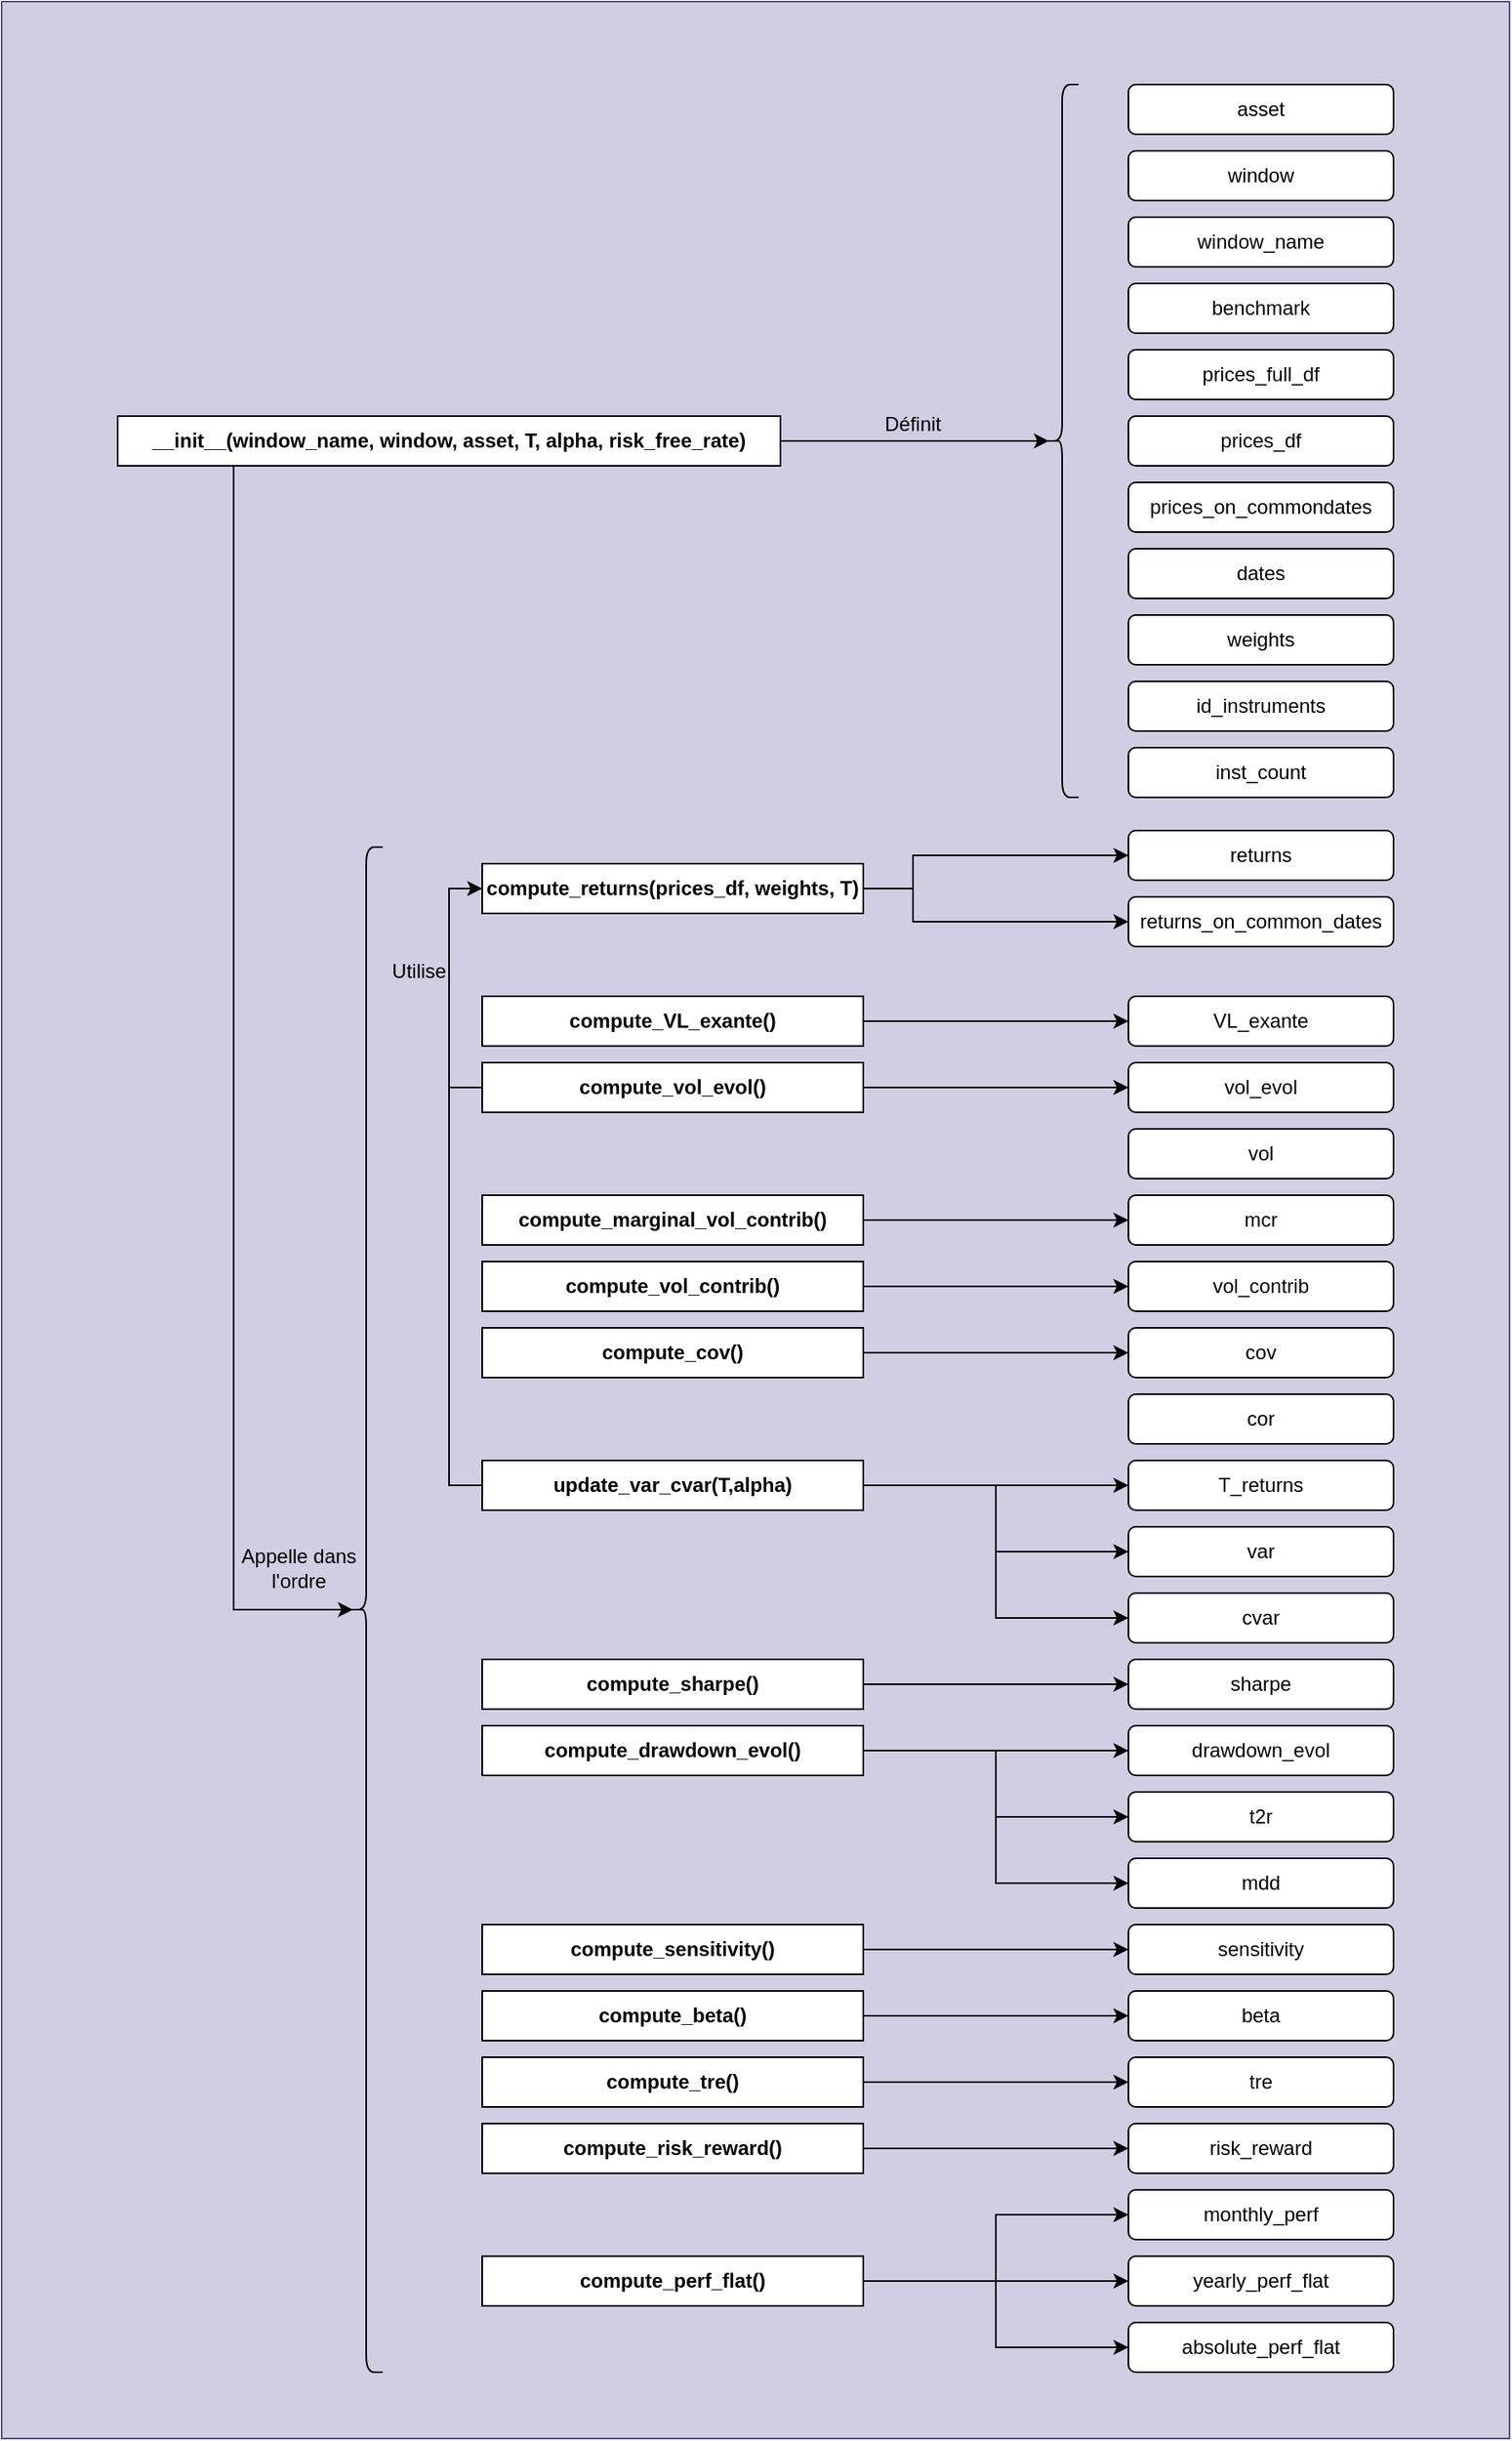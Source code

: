 <mxfile version="27.2.0">
  <diagram name="Page-1" id="DtPXHkyASpwX7tVZuU44">
    <mxGraphModel dx="2495" dy="2143" grid="1" gridSize="10" guides="1" tooltips="1" connect="1" arrows="1" fold="1" page="1" pageScale="1" pageWidth="827" pageHeight="1169" math="0" shadow="0">
      <root>
        <mxCell id="0" />
        <mxCell id="1" parent="0" />
        <mxCell id="JPcvBMSAecQYECdPvhLH-1" value="" style="rounded=0;whiteSpace=wrap;html=1;fillColor=#d0cee2;strokeColor=#56517e;movable=0;resizable=0;rotatable=0;deletable=0;editable=0;locked=1;connectable=0;" vertex="1" parent="1">
          <mxGeometry x="-270" y="-330" width="910" height="1470" as="geometry" />
        </mxCell>
        <mxCell id="JPcvBMSAecQYECdPvhLH-55" style="edgeStyle=orthogonalEdgeStyle;rounded=0;orthogonalLoop=1;jettySize=auto;html=1;entryX=0;entryY=0.5;entryDx=0;entryDy=0;" edge="1" parent="1" source="JPcvBMSAecQYECdPvhLH-3" target="JPcvBMSAecQYECdPvhLH-26">
          <mxGeometry relative="1" as="geometry">
            <Array as="points">
              <mxPoint x="280" y="205" />
              <mxPoint x="280" y="185" />
            </Array>
          </mxGeometry>
        </mxCell>
        <mxCell id="JPcvBMSAecQYECdPvhLH-56" style="edgeStyle=orthogonalEdgeStyle;rounded=0;orthogonalLoop=1;jettySize=auto;html=1;entryX=0;entryY=0.5;entryDx=0;entryDy=0;" edge="1" parent="1" source="JPcvBMSAecQYECdPvhLH-3" target="JPcvBMSAecQYECdPvhLH-27">
          <mxGeometry relative="1" as="geometry">
            <mxPoint x="410" y="220" as="targetPoint" />
            <Array as="points">
              <mxPoint x="280" y="205" />
              <mxPoint x="280" y="225" />
            </Array>
          </mxGeometry>
        </mxCell>
        <mxCell id="JPcvBMSAecQYECdPvhLH-3" value="&lt;b&gt;compute_returns(prices_df, weights, T)&lt;/b&gt;" style="rounded=0;whiteSpace=wrap;html=1;" vertex="1" parent="1">
          <mxGeometry x="20" y="190" width="230" height="30" as="geometry" />
        </mxCell>
        <mxCell id="JPcvBMSAecQYECdPvhLH-51" style="edgeStyle=orthogonalEdgeStyle;rounded=0;orthogonalLoop=1;jettySize=auto;html=1;entryX=0;entryY=0.5;entryDx=0;entryDy=0;" edge="1" parent="1" source="JPcvBMSAecQYECdPvhLH-4" target="JPcvBMSAecQYECdPvhLH-28">
          <mxGeometry relative="1" as="geometry" />
        </mxCell>
        <mxCell id="JPcvBMSAecQYECdPvhLH-4" value="&lt;b&gt;compute_VL_exante()&lt;/b&gt;" style="rounded=0;whiteSpace=wrap;html=1;" vertex="1" parent="1">
          <mxGeometry x="20" y="270" width="230" height="30" as="geometry" />
        </mxCell>
        <mxCell id="JPcvBMSAecQYECdPvhLH-25" style="edgeStyle=orthogonalEdgeStyle;rounded=0;orthogonalLoop=1;jettySize=auto;html=1;endArrow=none;endFill=0;" edge="1" parent="1" source="JPcvBMSAecQYECdPvhLH-5">
          <mxGeometry relative="1" as="geometry">
            <mxPoint y="285" as="targetPoint" />
          </mxGeometry>
        </mxCell>
        <mxCell id="JPcvBMSAecQYECdPvhLH-52" style="edgeStyle=orthogonalEdgeStyle;rounded=0;orthogonalLoop=1;jettySize=auto;html=1;entryX=0;entryY=0.5;entryDx=0;entryDy=0;" edge="1" parent="1" source="JPcvBMSAecQYECdPvhLH-5" target="JPcvBMSAecQYECdPvhLH-32">
          <mxGeometry relative="1" as="geometry" />
        </mxCell>
        <mxCell id="JPcvBMSAecQYECdPvhLH-5" value="&lt;b&gt;compute_vol_evol()&lt;/b&gt;" style="rounded=0;whiteSpace=wrap;html=1;" vertex="1" parent="1">
          <mxGeometry x="20" y="310" width="230" height="30" as="geometry" />
        </mxCell>
        <mxCell id="JPcvBMSAecQYECdPvhLH-79" style="edgeStyle=orthogonalEdgeStyle;rounded=0;orthogonalLoop=1;jettySize=auto;html=1;entryX=0;entryY=0.5;entryDx=0;entryDy=0;" edge="1" parent="1" source="JPcvBMSAecQYECdPvhLH-6" target="JPcvBMSAecQYECdPvhLH-33">
          <mxGeometry relative="1" as="geometry" />
        </mxCell>
        <mxCell id="JPcvBMSAecQYECdPvhLH-6" value="&lt;b&gt;compute_marginal_vol_contrib()&lt;/b&gt;" style="rounded=0;whiteSpace=wrap;html=1;" vertex="1" parent="1">
          <mxGeometry x="20" y="390" width="230" height="30" as="geometry" />
        </mxCell>
        <mxCell id="JPcvBMSAecQYECdPvhLH-80" style="edgeStyle=orthogonalEdgeStyle;rounded=0;orthogonalLoop=1;jettySize=auto;html=1;" edge="1" parent="1" source="JPcvBMSAecQYECdPvhLH-7">
          <mxGeometry relative="1" as="geometry">
            <mxPoint x="410" y="445.0" as="targetPoint" />
          </mxGeometry>
        </mxCell>
        <mxCell id="JPcvBMSAecQYECdPvhLH-7" value="&lt;b&gt;compute_vol_contrib()&lt;/b&gt;" style="rounded=0;whiteSpace=wrap;html=1;" vertex="1" parent="1">
          <mxGeometry x="20" y="430" width="230" height="30" as="geometry" />
        </mxCell>
        <mxCell id="JPcvBMSAecQYECdPvhLH-66" style="edgeStyle=orthogonalEdgeStyle;rounded=0;orthogonalLoop=1;jettySize=auto;html=1;entryX=0;entryY=0.5;entryDx=0;entryDy=0;" edge="1" parent="1" source="JPcvBMSAecQYECdPvhLH-8" target="JPcvBMSAecQYECdPvhLH-35">
          <mxGeometry relative="1" as="geometry" />
        </mxCell>
        <mxCell id="JPcvBMSAecQYECdPvhLH-67" style="edgeStyle=orthogonalEdgeStyle;rounded=0;orthogonalLoop=1;jettySize=auto;html=1;entryX=0;entryY=0.5;entryDx=0;entryDy=0;" edge="1" parent="1" source="JPcvBMSAecQYECdPvhLH-8" target="JPcvBMSAecQYECdPvhLH-62">
          <mxGeometry relative="1" as="geometry" />
        </mxCell>
        <mxCell id="JPcvBMSAecQYECdPvhLH-68" style="edgeStyle=orthogonalEdgeStyle;rounded=0;orthogonalLoop=1;jettySize=auto;html=1;entryX=0;entryY=0.5;entryDx=0;entryDy=0;" edge="1" parent="1" source="JPcvBMSAecQYECdPvhLH-8" target="JPcvBMSAecQYECdPvhLH-61">
          <mxGeometry relative="1" as="geometry" />
        </mxCell>
        <mxCell id="JPcvBMSAecQYECdPvhLH-8" value="&lt;b&gt;update_var_cvar(T,alpha)&lt;/b&gt;" style="rounded=0;whiteSpace=wrap;html=1;" vertex="1" parent="1">
          <mxGeometry x="20" y="550" width="230" height="30" as="geometry" />
        </mxCell>
        <mxCell id="JPcvBMSAecQYECdPvhLH-70" style="edgeStyle=orthogonalEdgeStyle;rounded=0;orthogonalLoop=1;jettySize=auto;html=1;entryX=0;entryY=0.5;entryDx=0;entryDy=0;" edge="1" parent="1" source="JPcvBMSAecQYECdPvhLH-9" target="JPcvBMSAecQYECdPvhLH-69">
          <mxGeometry relative="1" as="geometry" />
        </mxCell>
        <mxCell id="JPcvBMSAecQYECdPvhLH-9" value="&lt;b&gt;compute_sharpe()&lt;/b&gt;" style="rounded=0;whiteSpace=wrap;html=1;" vertex="1" parent="1">
          <mxGeometry x="20" y="670" width="230" height="30" as="geometry" />
        </mxCell>
        <mxCell id="JPcvBMSAecQYECdPvhLH-71" style="edgeStyle=orthogonalEdgeStyle;rounded=0;orthogonalLoop=1;jettySize=auto;html=1;entryX=0;entryY=0.5;entryDx=0;entryDy=0;" edge="1" parent="1" source="JPcvBMSAecQYECdPvhLH-10" target="JPcvBMSAecQYECdPvhLH-37">
          <mxGeometry relative="1" as="geometry" />
        </mxCell>
        <mxCell id="JPcvBMSAecQYECdPvhLH-72" style="edgeStyle=orthogonalEdgeStyle;rounded=0;orthogonalLoop=1;jettySize=auto;html=1;entryX=0;entryY=0.5;entryDx=0;entryDy=0;" edge="1" parent="1" source="JPcvBMSAecQYECdPvhLH-10" target="JPcvBMSAecQYECdPvhLH-38">
          <mxGeometry relative="1" as="geometry">
            <Array as="points">
              <mxPoint x="330" y="725" />
              <mxPoint x="330" y="765" />
            </Array>
          </mxGeometry>
        </mxCell>
        <mxCell id="JPcvBMSAecQYECdPvhLH-81" style="edgeStyle=orthogonalEdgeStyle;rounded=0;orthogonalLoop=1;jettySize=auto;html=1;entryX=0;entryY=0.5;entryDx=0;entryDy=0;" edge="1" parent="1" source="JPcvBMSAecQYECdPvhLH-10" target="JPcvBMSAecQYECdPvhLH-39">
          <mxGeometry relative="1" as="geometry" />
        </mxCell>
        <mxCell id="JPcvBMSAecQYECdPvhLH-10" value="&lt;b&gt;compute_drawdown_evol()&lt;/b&gt;" style="rounded=0;whiteSpace=wrap;html=1;" vertex="1" parent="1">
          <mxGeometry x="20" y="710" width="230" height="30" as="geometry" />
        </mxCell>
        <mxCell id="JPcvBMSAecQYECdPvhLH-74" style="edgeStyle=orthogonalEdgeStyle;rounded=0;orthogonalLoop=1;jettySize=auto;html=1;" edge="1" parent="1" source="JPcvBMSAecQYECdPvhLH-11">
          <mxGeometry relative="1" as="geometry">
            <mxPoint x="410" y="845" as="targetPoint" />
          </mxGeometry>
        </mxCell>
        <mxCell id="JPcvBMSAecQYECdPvhLH-11" value="&lt;b&gt;compute_sensitivity()&lt;/b&gt;" style="rounded=0;whiteSpace=wrap;html=1;" vertex="1" parent="1">
          <mxGeometry x="20" y="830" width="230" height="30" as="geometry" />
        </mxCell>
        <mxCell id="JPcvBMSAecQYECdPvhLH-75" style="edgeStyle=orthogonalEdgeStyle;rounded=0;orthogonalLoop=1;jettySize=auto;html=1;" edge="1" parent="1" source="JPcvBMSAecQYECdPvhLH-12">
          <mxGeometry relative="1" as="geometry">
            <mxPoint x="410" y="885" as="targetPoint" />
          </mxGeometry>
        </mxCell>
        <mxCell id="JPcvBMSAecQYECdPvhLH-12" value="&lt;b&gt;compute_beta()&lt;/b&gt;" style="rounded=0;whiteSpace=wrap;html=1;" vertex="1" parent="1">
          <mxGeometry x="20" y="870" width="230" height="30" as="geometry" />
        </mxCell>
        <mxCell id="JPcvBMSAecQYECdPvhLH-76" style="edgeStyle=orthogonalEdgeStyle;rounded=0;orthogonalLoop=1;jettySize=auto;html=1;entryX=0;entryY=0.5;entryDx=0;entryDy=0;" edge="1" parent="1" source="JPcvBMSAecQYECdPvhLH-13" target="JPcvBMSAecQYECdPvhLH-42">
          <mxGeometry relative="1" as="geometry" />
        </mxCell>
        <mxCell id="JPcvBMSAecQYECdPvhLH-13" value="&lt;b&gt;compute_tre()&lt;/b&gt;" style="rounded=0;whiteSpace=wrap;html=1;" vertex="1" parent="1">
          <mxGeometry x="20" y="910" width="230" height="30" as="geometry" />
        </mxCell>
        <mxCell id="JPcvBMSAecQYECdPvhLH-77" style="edgeStyle=orthogonalEdgeStyle;rounded=0;orthogonalLoop=1;jettySize=auto;html=1;" edge="1" parent="1" source="JPcvBMSAecQYECdPvhLH-14">
          <mxGeometry relative="1" as="geometry">
            <mxPoint x="410" y="965" as="targetPoint" />
          </mxGeometry>
        </mxCell>
        <mxCell id="JPcvBMSAecQYECdPvhLH-14" value="&lt;b&gt;compute_risk_reward()&lt;/b&gt;" style="rounded=0;whiteSpace=wrap;html=1;" vertex="1" parent="1">
          <mxGeometry x="20" y="950" width="230" height="30" as="geometry" />
        </mxCell>
        <mxCell id="JPcvBMSAecQYECdPvhLH-47" style="edgeStyle=orthogonalEdgeStyle;rounded=0;orthogonalLoop=1;jettySize=auto;html=1;" edge="1" parent="1" source="JPcvBMSAecQYECdPvhLH-15" target="JPcvBMSAecQYECdPvhLH-45">
          <mxGeometry relative="1" as="geometry" />
        </mxCell>
        <mxCell id="JPcvBMSAecQYECdPvhLH-48" style="edgeStyle=orthogonalEdgeStyle;rounded=0;orthogonalLoop=1;jettySize=auto;html=1;entryX=0;entryY=0.5;entryDx=0;entryDy=0;" edge="1" parent="1" source="JPcvBMSAecQYECdPvhLH-15" target="JPcvBMSAecQYECdPvhLH-44">
          <mxGeometry relative="1" as="geometry" />
        </mxCell>
        <mxCell id="JPcvBMSAecQYECdPvhLH-49" style="edgeStyle=orthogonalEdgeStyle;rounded=0;orthogonalLoop=1;jettySize=auto;html=1;entryX=0;entryY=0.5;entryDx=0;entryDy=0;" edge="1" parent="1" source="JPcvBMSAecQYECdPvhLH-15" target="JPcvBMSAecQYECdPvhLH-46">
          <mxGeometry relative="1" as="geometry" />
        </mxCell>
        <mxCell id="JPcvBMSAecQYECdPvhLH-15" value="&lt;b&gt;compute_perf_flat()&lt;/b&gt;" style="rounded=0;whiteSpace=wrap;html=1;" vertex="1" parent="1">
          <mxGeometry x="20" y="1030" width="230" height="30" as="geometry" />
        </mxCell>
        <mxCell id="JPcvBMSAecQYECdPvhLH-50" style="edgeStyle=orthogonalEdgeStyle;rounded=0;orthogonalLoop=1;jettySize=auto;html=1;entryX=0;entryY=0.5;entryDx=0;entryDy=0;" edge="1" parent="1" source="JPcvBMSAecQYECdPvhLH-16" target="JPcvBMSAecQYECdPvhLH-29">
          <mxGeometry relative="1" as="geometry" />
        </mxCell>
        <mxCell id="JPcvBMSAecQYECdPvhLH-16" value="&lt;b&gt;compute_cov()&lt;/b&gt;" style="rounded=0;whiteSpace=wrap;html=1;" vertex="1" parent="1">
          <mxGeometry x="20" y="470" width="230" height="30" as="geometry" />
        </mxCell>
        <mxCell id="JPcvBMSAecQYECdPvhLH-106" style="edgeStyle=orthogonalEdgeStyle;rounded=0;orthogonalLoop=1;jettySize=auto;html=1;exitX=0.25;exitY=1;exitDx=0;exitDy=0;entryX=0.1;entryY=0.5;entryDx=0;entryDy=0;entryPerimeter=0;" edge="1" parent="1" source="JPcvBMSAecQYECdPvhLH-18" target="JPcvBMSAecQYECdPvhLH-88">
          <mxGeometry relative="1" as="geometry">
            <Array as="points">
              <mxPoint x="-130" y="640" />
            </Array>
          </mxGeometry>
        </mxCell>
        <mxCell id="JPcvBMSAecQYECdPvhLH-18" value="&lt;b&gt;__init__(window_name, window, asset, T, alpha, risk_free_rate)&lt;/b&gt;" style="rounded=0;whiteSpace=wrap;html=1;" vertex="1" parent="1">
          <mxGeometry x="-200" y="-80" width="400" height="30" as="geometry" />
        </mxCell>
        <mxCell id="JPcvBMSAecQYECdPvhLH-24" value="Utilise" style="text;html=1;align=center;verticalAlign=middle;whiteSpace=wrap;rounded=0;" vertex="1" parent="1">
          <mxGeometry x="-48" y="240" width="60" height="30" as="geometry" />
        </mxCell>
        <mxCell id="JPcvBMSAecQYECdPvhLH-26" value="returns" style="rounded=1;whiteSpace=wrap;html=1;" vertex="1" parent="1">
          <mxGeometry x="410" y="170" width="160" height="30" as="geometry" />
        </mxCell>
        <mxCell id="JPcvBMSAecQYECdPvhLH-27" value="returns_on_common_dates" style="rounded=1;whiteSpace=wrap;html=1;" vertex="1" parent="1">
          <mxGeometry x="410" y="210" width="160" height="30" as="geometry" />
        </mxCell>
        <mxCell id="JPcvBMSAecQYECdPvhLH-28" value="VL_exante" style="rounded=1;whiteSpace=wrap;html=1;" vertex="1" parent="1">
          <mxGeometry x="410" y="270" width="160" height="30" as="geometry" />
        </mxCell>
        <mxCell id="JPcvBMSAecQYECdPvhLH-29" value="cov" style="rounded=1;whiteSpace=wrap;html=1;" vertex="1" parent="1">
          <mxGeometry x="410" y="470" width="160" height="30" as="geometry" />
        </mxCell>
        <mxCell id="JPcvBMSAecQYECdPvhLH-30" value="cor" style="rounded=1;whiteSpace=wrap;html=1;" vertex="1" parent="1">
          <mxGeometry x="410" y="510" width="160" height="30" as="geometry" />
        </mxCell>
        <mxCell id="JPcvBMSAecQYECdPvhLH-31" value="vol" style="rounded=1;whiteSpace=wrap;html=1;" vertex="1" parent="1">
          <mxGeometry x="410" y="350" width="160" height="30" as="geometry" />
        </mxCell>
        <mxCell id="JPcvBMSAecQYECdPvhLH-32" value="vol_evol" style="rounded=1;whiteSpace=wrap;html=1;" vertex="1" parent="1">
          <mxGeometry x="410" y="310" width="160" height="30" as="geometry" />
        </mxCell>
        <mxCell id="JPcvBMSAecQYECdPvhLH-33" value="mcr" style="rounded=1;whiteSpace=wrap;html=1;" vertex="1" parent="1">
          <mxGeometry x="410" y="390" width="160" height="30" as="geometry" />
        </mxCell>
        <mxCell id="JPcvBMSAecQYECdPvhLH-34" value="vol_contrib" style="rounded=1;whiteSpace=wrap;html=1;" vertex="1" parent="1">
          <mxGeometry x="410" y="430" width="160" height="30" as="geometry" />
        </mxCell>
        <mxCell id="JPcvBMSAecQYECdPvhLH-35" value="T_returns" style="rounded=1;whiteSpace=wrap;html=1;" vertex="1" parent="1">
          <mxGeometry x="410" y="550" width="160" height="30" as="geometry" />
        </mxCell>
        <mxCell id="JPcvBMSAecQYECdPvhLH-37" value="drawdown_evol" style="rounded=1;whiteSpace=wrap;html=1;" vertex="1" parent="1">
          <mxGeometry x="410" y="710" width="160" height="30" as="geometry" />
        </mxCell>
        <mxCell id="JPcvBMSAecQYECdPvhLH-38" value="t2r" style="rounded=1;whiteSpace=wrap;html=1;" vertex="1" parent="1">
          <mxGeometry x="410" y="750" width="160" height="30" as="geometry" />
        </mxCell>
        <mxCell id="JPcvBMSAecQYECdPvhLH-39" value="mdd" style="rounded=1;whiteSpace=wrap;html=1;" vertex="1" parent="1">
          <mxGeometry x="410" y="790" width="160" height="30" as="geometry" />
        </mxCell>
        <mxCell id="JPcvBMSAecQYECdPvhLH-40" value="sensitivity" style="rounded=1;whiteSpace=wrap;html=1;" vertex="1" parent="1">
          <mxGeometry x="410" y="830" width="160" height="30" as="geometry" />
        </mxCell>
        <mxCell id="JPcvBMSAecQYECdPvhLH-41" value="beta" style="rounded=1;whiteSpace=wrap;html=1;" vertex="1" parent="1">
          <mxGeometry x="410" y="870" width="160" height="30" as="geometry" />
        </mxCell>
        <mxCell id="JPcvBMSAecQYECdPvhLH-42" value="tre" style="rounded=1;whiteSpace=wrap;html=1;" vertex="1" parent="1">
          <mxGeometry x="410" y="910" width="160" height="30" as="geometry" />
        </mxCell>
        <mxCell id="JPcvBMSAecQYECdPvhLH-43" value="risk_reward" style="rounded=1;whiteSpace=wrap;html=1;" vertex="1" parent="1">
          <mxGeometry x="410" y="950" width="160" height="30" as="geometry" />
        </mxCell>
        <mxCell id="JPcvBMSAecQYECdPvhLH-44" value="monthly_perf" style="rounded=1;whiteSpace=wrap;html=1;" vertex="1" parent="1">
          <mxGeometry x="410" y="990" width="160" height="30" as="geometry" />
        </mxCell>
        <mxCell id="JPcvBMSAecQYECdPvhLH-45" value="yearly_perf_flat" style="rounded=1;whiteSpace=wrap;html=1;" vertex="1" parent="1">
          <mxGeometry x="410" y="1030" width="160" height="30" as="geometry" />
        </mxCell>
        <mxCell id="JPcvBMSAecQYECdPvhLH-46" value="absolute_perf_flat" style="rounded=1;whiteSpace=wrap;html=1;" vertex="1" parent="1">
          <mxGeometry x="410" y="1070" width="160" height="30" as="geometry" />
        </mxCell>
        <mxCell id="JPcvBMSAecQYECdPvhLH-23" value="" style="edgeStyle=orthogonalEdgeStyle;rounded=0;orthogonalLoop=1;jettySize=auto;html=1;entryX=0;entryY=0.5;entryDx=0;entryDy=0;" edge="1" parent="1" source="JPcvBMSAecQYECdPvhLH-8" target="JPcvBMSAecQYECdPvhLH-3">
          <mxGeometry relative="1" as="geometry">
            <mxPoint x="-115" y="405" as="targetPoint" />
            <Array as="points">
              <mxPoint y="565" />
              <mxPoint y="205" />
            </Array>
          </mxGeometry>
        </mxCell>
        <mxCell id="JPcvBMSAecQYECdPvhLH-61" value="cvar" style="rounded=1;whiteSpace=wrap;html=1;" vertex="1" parent="1">
          <mxGeometry x="410" y="630" width="160" height="30" as="geometry" />
        </mxCell>
        <mxCell id="JPcvBMSAecQYECdPvhLH-62" value="var" style="rounded=1;whiteSpace=wrap;html=1;" vertex="1" parent="1">
          <mxGeometry x="410" y="590" width="160" height="30" as="geometry" />
        </mxCell>
        <mxCell id="JPcvBMSAecQYECdPvhLH-69" value="sharpe" style="rounded=1;whiteSpace=wrap;html=1;" vertex="1" parent="1">
          <mxGeometry x="410" y="670" width="160" height="30" as="geometry" />
        </mxCell>
        <mxCell id="JPcvBMSAecQYECdPvhLH-88" value="" style="shape=curlyBracket;whiteSpace=wrap;html=1;rounded=1;labelPosition=left;verticalLabelPosition=middle;align=right;verticalAlign=middle;" vertex="1" parent="1">
          <mxGeometry x="-60" y="180" width="20" height="920" as="geometry" />
        </mxCell>
        <mxCell id="JPcvBMSAecQYECdPvhLH-91" value="Appelle dans l&#39;ordre" style="text;html=1;align=center;verticalAlign=middle;whiteSpace=wrap;rounded=0;" vertex="1" parent="1">
          <mxGeometry x="-141" y="600" width="101" height="30" as="geometry" />
        </mxCell>
        <mxCell id="JPcvBMSAecQYECdPvhLH-94" value="window" style="rounded=1;whiteSpace=wrap;html=1;" vertex="1" parent="1">
          <mxGeometry x="410" y="-240" width="160" height="30" as="geometry" />
        </mxCell>
        <mxCell id="JPcvBMSAecQYECdPvhLH-95" value="window_name" style="rounded=1;whiteSpace=wrap;html=1;" vertex="1" parent="1">
          <mxGeometry x="410" y="-200" width="160" height="30" as="geometry" />
        </mxCell>
        <mxCell id="JPcvBMSAecQYECdPvhLH-96" value="asset" style="rounded=1;whiteSpace=wrap;html=1;" vertex="1" parent="1">
          <mxGeometry x="410" y="-280" width="160" height="30" as="geometry" />
        </mxCell>
        <mxCell id="JPcvBMSAecQYECdPvhLH-97" value="benchmark" style="rounded=1;whiteSpace=wrap;html=1;" vertex="1" parent="1">
          <mxGeometry x="410" y="-160" width="160" height="30" as="geometry" />
        </mxCell>
        <mxCell id="JPcvBMSAecQYECdPvhLH-98" value="prices_full_df" style="rounded=1;whiteSpace=wrap;html=1;" vertex="1" parent="1">
          <mxGeometry x="410" y="-120" width="160" height="30" as="geometry" />
        </mxCell>
        <mxCell id="JPcvBMSAecQYECdPvhLH-99" value="prices_df" style="rounded=1;whiteSpace=wrap;html=1;" vertex="1" parent="1">
          <mxGeometry x="410" y="-80" width="160" height="30" as="geometry" />
        </mxCell>
        <mxCell id="JPcvBMSAecQYECdPvhLH-100" value="prices_on_commondates" style="rounded=1;whiteSpace=wrap;html=1;" vertex="1" parent="1">
          <mxGeometry x="410" y="-40" width="160" height="30" as="geometry" />
        </mxCell>
        <mxCell id="JPcvBMSAecQYECdPvhLH-101" value="dates" style="rounded=1;whiteSpace=wrap;html=1;" vertex="1" parent="1">
          <mxGeometry x="410" width="160" height="30" as="geometry" />
        </mxCell>
        <mxCell id="JPcvBMSAecQYECdPvhLH-102" value="weights" style="rounded=1;whiteSpace=wrap;html=1;" vertex="1" parent="1">
          <mxGeometry x="410" y="40" width="160" height="30" as="geometry" />
        </mxCell>
        <mxCell id="JPcvBMSAecQYECdPvhLH-103" value="id_instruments" style="rounded=1;whiteSpace=wrap;html=1;" vertex="1" parent="1">
          <mxGeometry x="410" y="80" width="160" height="30" as="geometry" />
        </mxCell>
        <mxCell id="JPcvBMSAecQYECdPvhLH-104" value="inst_count" style="rounded=1;whiteSpace=wrap;html=1;" vertex="1" parent="1">
          <mxGeometry x="410" y="120" width="160" height="30" as="geometry" />
        </mxCell>
        <mxCell id="JPcvBMSAecQYECdPvhLH-107" value="" style="shape=curlyBracket;whiteSpace=wrap;html=1;rounded=1;labelPosition=left;verticalLabelPosition=middle;align=right;verticalAlign=middle;" vertex="1" parent="1">
          <mxGeometry x="360" y="-280" width="20" height="430" as="geometry" />
        </mxCell>
        <mxCell id="JPcvBMSAecQYECdPvhLH-108" style="edgeStyle=orthogonalEdgeStyle;rounded=0;orthogonalLoop=1;jettySize=auto;html=1;entryX=0.1;entryY=0.5;entryDx=0;entryDy=0;entryPerimeter=0;" edge="1" parent="1" source="JPcvBMSAecQYECdPvhLH-18" target="JPcvBMSAecQYECdPvhLH-107">
          <mxGeometry relative="1" as="geometry" />
        </mxCell>
        <mxCell id="JPcvBMSAecQYECdPvhLH-110" value="Définit" style="text;html=1;align=center;verticalAlign=middle;whiteSpace=wrap;rounded=0;" vertex="1" parent="1">
          <mxGeometry x="250" y="-90" width="60" height="30" as="geometry" />
        </mxCell>
      </root>
    </mxGraphModel>
  </diagram>
</mxfile>
